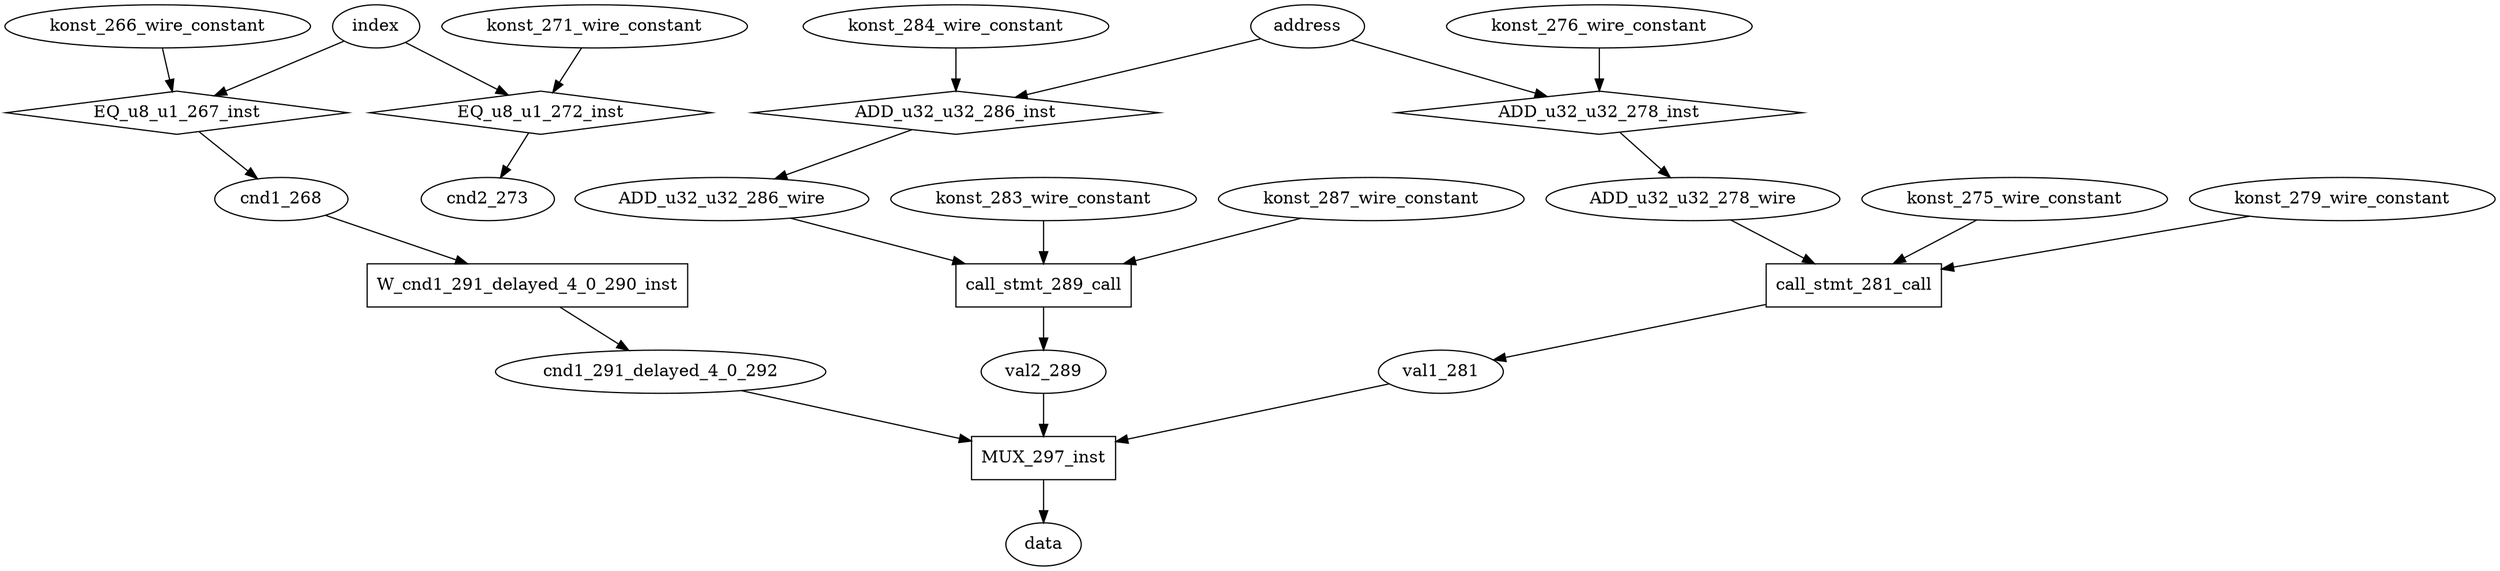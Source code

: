 digraph data_path {
  ADD_u32_u32_278_wire [shape=ellipse];
  ADD_u32_u32_286_wire [shape=ellipse];
  cnd1_268 [shape=ellipse];
  cnd1_291_delayed_4_0_292 [shape=ellipse];
  cnd2_273 [shape=ellipse];
  konst_266_wire_constant [shape=ellipse];
  konst_271_wire_constant [shape=ellipse];
  konst_275_wire_constant [shape=ellipse];
  konst_276_wire_constant [shape=ellipse];
  konst_279_wire_constant [shape=ellipse];
  konst_283_wire_constant [shape=ellipse];
  konst_284_wire_constant [shape=ellipse];
  konst_287_wire_constant [shape=ellipse];
  val1_281 [shape=ellipse];
  val2_289 [shape=ellipse];
  ADD_u32_u32_278_inst [shape=diamond];
address  -> ADD_u32_u32_278_inst;
konst_276_wire_constant  -> ADD_u32_u32_278_inst;
ADD_u32_u32_278_inst -> ADD_u32_u32_278_wire;
  ADD_u32_u32_286_inst [shape=diamond];
address  -> ADD_u32_u32_286_inst;
konst_284_wire_constant  -> ADD_u32_u32_286_inst;
ADD_u32_u32_286_inst -> ADD_u32_u32_286_wire;
  EQ_u8_u1_267_inst [shape=diamond];
index  -> EQ_u8_u1_267_inst;
konst_266_wire_constant  -> EQ_u8_u1_267_inst;
EQ_u8_u1_267_inst -> cnd1_268;
  EQ_u8_u1_272_inst [shape=diamond];
index  -> EQ_u8_u1_272_inst;
konst_271_wire_constant  -> EQ_u8_u1_272_inst;
EQ_u8_u1_272_inst -> cnd2_273;
  MUX_297_inst [shape=rectangle];
cnd1_291_delayed_4_0_292  -> MUX_297_inst;
val1_281  -> MUX_297_inst;
val2_289  -> MUX_297_inst;
MUX_297_inst -> data;
  W_cnd1_291_delayed_4_0_290_inst [shape=rectangle];
cnd1_268  -> W_cnd1_291_delayed_4_0_290_inst;
W_cnd1_291_delayed_4_0_290_inst -> cnd1_291_delayed_4_0_292;
  call_stmt_281_call [shape=rectangle];
konst_275_wire_constant  -> call_stmt_281_call;
ADD_u32_u32_278_wire  -> call_stmt_281_call;
konst_279_wire_constant  -> call_stmt_281_call;
call_stmt_281_call -> val1_281;
  call_stmt_289_call [shape=rectangle];
konst_283_wire_constant  -> call_stmt_289_call;
ADD_u32_u32_286_wire  -> call_stmt_289_call;
konst_287_wire_constant  -> call_stmt_289_call;
call_stmt_289_call -> val2_289;
}
